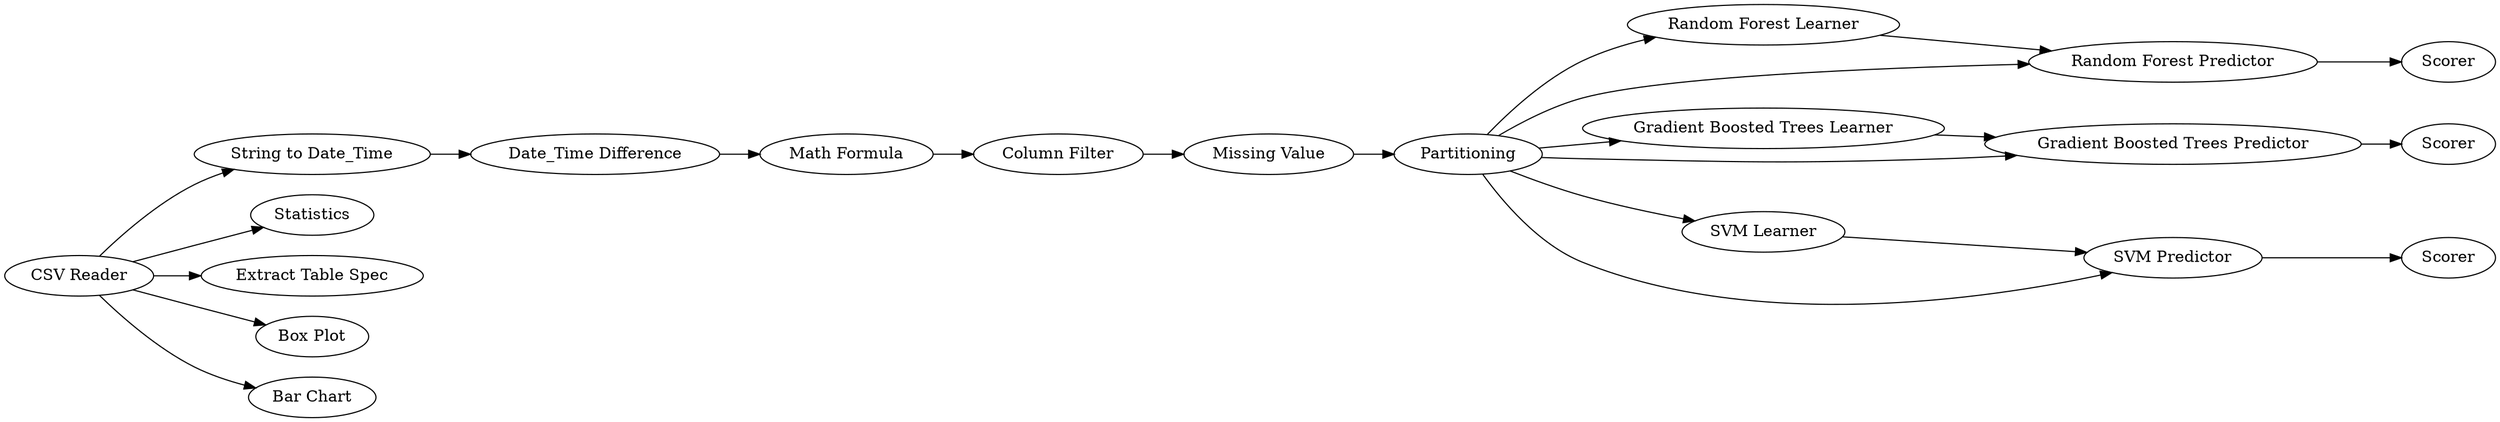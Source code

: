 digraph {
	1 [label="CSV Reader"]
	3 [label="Missing Value"]
	13 [label=Partitioning]
	14 [label="Random Forest Learner"]
	15 [label="Random Forest Predictor"]
	16 [label=Scorer]
	17 [label="Gradient Boosted Trees Learner"]
	18 [label="Gradient Boosted Trees Predictor"]
	19 [label=Scorer]
	20 [label="SVM Learner"]
	21 [label="SVM Predictor"]
	22 [label=Scorer]
	25 [label="String to Date_Time"]
	26 [label="Date_Time Difference"]
	27 [label="Math Formula"]
	28 [label="Column Filter"]
	29 [label=Statistics]
	30 [label="Extract Table Spec"]
	31 [label="Box Plot"]
	32 [label="Bar Chart"]
	1 -> 32
	1 -> 25
	1 -> 29
	1 -> 31
	1 -> 30
	3 -> 13
	13 -> 15
	13 -> 14
	13 -> 21
	13 -> 20
	13 -> 17
	13 -> 18
	14 -> 15
	15 -> 16
	17 -> 18
	18 -> 19
	20 -> 21
	21 -> 22
	25 -> 26
	26 -> 27
	27 -> 28
	28 -> 3
	rankdir=LR
}
